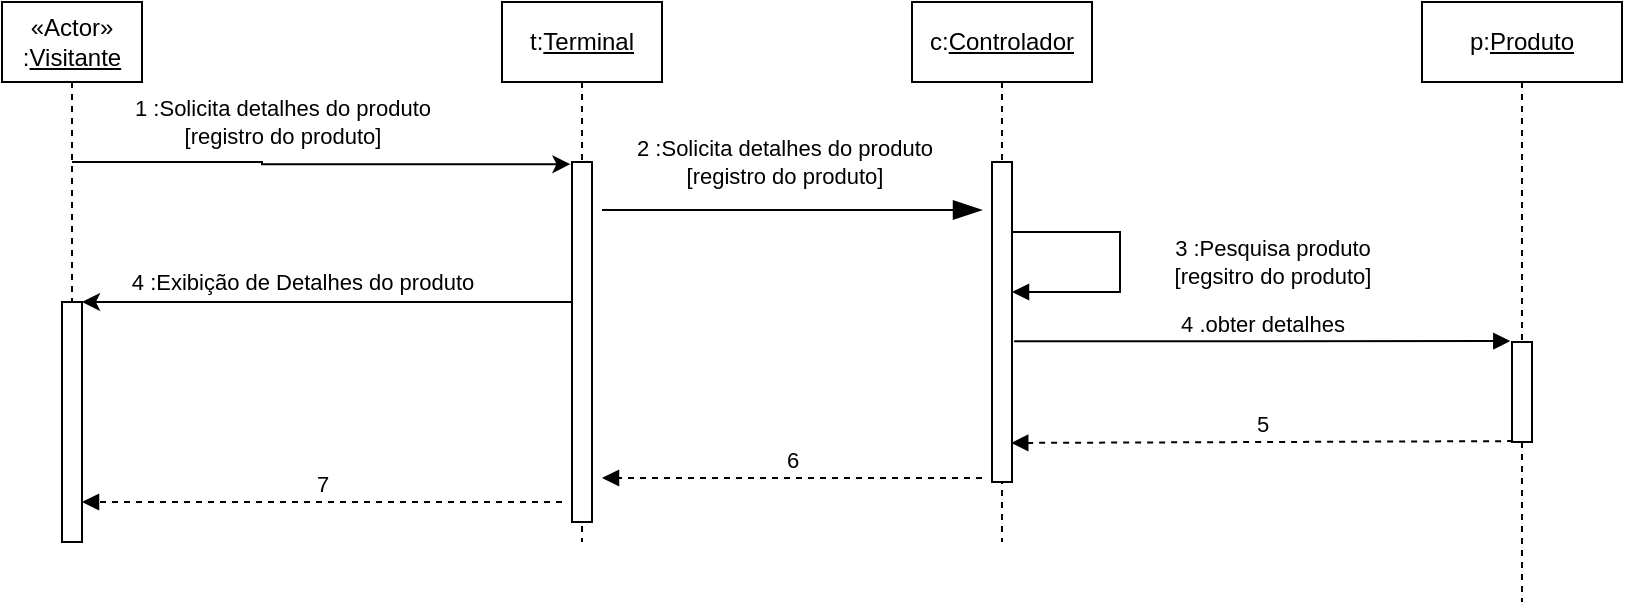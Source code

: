 <mxfile version="20.0.3" type="github">
  <diagram id="eE_6ue5iaBIaWCySbK9c" name="Page-1">
    <mxGraphModel dx="723" dy="401" grid="1" gridSize="10" guides="1" tooltips="1" connect="1" arrows="1" fold="1" page="1" pageScale="1" pageWidth="1169" pageHeight="827" math="0" shadow="0">
      <root>
        <mxCell id="0" />
        <mxCell id="1" parent="0" />
        <mxCell id="sFC9SjDeFBoFBHvGQgBR-1" value="&lt;div&gt;1 :Solicita detalhes do produto&lt;/div&gt;&lt;div&gt;[registro do produto]&lt;br&gt;&lt;/div&gt;" style="edgeStyle=orthogonalEdgeStyle;rounded=0;orthogonalLoop=1;jettySize=auto;html=1;entryX=-0.08;entryY=0.006;entryDx=0;entryDy=0;entryPerimeter=0;" parent="1" source="sFC9SjDeFBoFBHvGQgBR-2" target="sFC9SjDeFBoFBHvGQgBR-6" edge="1">
          <mxGeometry x="-0.154" y="21" relative="1" as="geometry">
            <Array as="points">
              <mxPoint x="260" y="150" />
            </Array>
            <mxPoint as="offset" />
          </mxGeometry>
        </mxCell>
        <mxCell id="sFC9SjDeFBoFBHvGQgBR-2" value="&lt;div&gt;«Actor»&lt;/div&gt;&lt;div&gt;:&lt;u&gt;Visitante&lt;/u&gt;&lt;/div&gt;" style="shape=umlLifeline;perimeter=lifelinePerimeter;whiteSpace=wrap;html=1;container=1;collapsible=0;recursiveResize=0;outlineConnect=0;" parent="1" vertex="1">
          <mxGeometry x="130" y="70" width="70" height="270" as="geometry" />
        </mxCell>
        <mxCell id="sFC9SjDeFBoFBHvGQgBR-3" value="" style="html=1;points=[];perimeter=orthogonalPerimeter;" parent="sFC9SjDeFBoFBHvGQgBR-2" vertex="1">
          <mxGeometry x="30" y="150" width="10" height="120" as="geometry" />
        </mxCell>
        <mxCell id="sFC9SjDeFBoFBHvGQgBR-4" value="4 :Exibição de Detalhes do produto" style="edgeStyle=orthogonalEdgeStyle;rounded=0;orthogonalLoop=1;jettySize=auto;html=1;" parent="1" source="sFC9SjDeFBoFBHvGQgBR-5" edge="1">
          <mxGeometry x="0.118" y="-10" relative="1" as="geometry">
            <mxPoint x="170" y="220" as="targetPoint" />
            <Array as="points">
              <mxPoint x="170" y="220" />
            </Array>
            <mxPoint as="offset" />
          </mxGeometry>
        </mxCell>
        <mxCell id="sFC9SjDeFBoFBHvGQgBR-5" value="t:&lt;u&gt;Terminal&lt;/u&gt;" style="shape=umlLifeline;perimeter=lifelinePerimeter;whiteSpace=wrap;html=1;container=1;collapsible=0;recursiveResize=0;outlineConnect=0;" parent="1" vertex="1">
          <mxGeometry x="380" y="70" width="80" height="270" as="geometry" />
        </mxCell>
        <mxCell id="sFC9SjDeFBoFBHvGQgBR-6" value="" style="html=1;points=[];perimeter=orthogonalPerimeter;" parent="sFC9SjDeFBoFBHvGQgBR-5" vertex="1">
          <mxGeometry x="35" y="80" width="10" height="180" as="geometry" />
        </mxCell>
        <mxCell id="71_Q1x2PJ6GsmB_ZL4Tm-1" value="&lt;div&gt;c:&lt;u&gt;Controlador&lt;/u&gt;&lt;/div&gt;" style="shape=umlLifeline;perimeter=lifelinePerimeter;whiteSpace=wrap;html=1;container=1;collapsible=0;recursiveResize=0;outlineConnect=0;" vertex="1" parent="1">
          <mxGeometry x="585" y="70" width="90" height="270" as="geometry" />
        </mxCell>
        <mxCell id="71_Q1x2PJ6GsmB_ZL4Tm-2" value="" style="html=1;points=[];perimeter=orthogonalPerimeter;" vertex="1" parent="71_Q1x2PJ6GsmB_ZL4Tm-1">
          <mxGeometry x="40" y="80" width="10" height="160" as="geometry" />
        </mxCell>
        <mxCell id="71_Q1x2PJ6GsmB_ZL4Tm-5" value="&lt;div&gt;2 :Solicita detalhes do produto&lt;/div&gt;&lt;div&gt;[registro do produto]&lt;/div&gt;" style="endArrow=blockThin;endFill=1;endSize=12;html=1;rounded=0;" edge="1" parent="1">
          <mxGeometry x="-0.042" y="24" width="160" relative="1" as="geometry">
            <mxPoint x="430" y="174" as="sourcePoint" />
            <mxPoint x="620" y="174" as="targetPoint" />
            <mxPoint as="offset" />
          </mxGeometry>
        </mxCell>
        <mxCell id="71_Q1x2PJ6GsmB_ZL4Tm-3" value="&lt;div&gt;3 :Pesquisa produto&lt;/div&gt;&lt;div&gt;[regsitro do produto]&lt;br&gt;&lt;/div&gt;" style="edgeStyle=orthogonalEdgeStyle;rounded=0;orthogonalLoop=1;jettySize=auto;html=1;endArrow=block;endFill=1;" edge="1" parent="1">
          <mxGeometry y="76" relative="1" as="geometry">
            <mxPoint x="635" y="185" as="sourcePoint" />
            <mxPoint x="635" y="215" as="targetPoint" />
            <Array as="points">
              <mxPoint x="635" y="185" />
              <mxPoint x="689" y="185" />
              <mxPoint x="689" y="215" />
            </Array>
            <mxPoint as="offset" />
          </mxGeometry>
        </mxCell>
        <mxCell id="71_Q1x2PJ6GsmB_ZL4Tm-8" value="p:&lt;u&gt;Produto&lt;/u&gt;" style="shape=umlLifeline;perimeter=lifelinePerimeter;whiteSpace=wrap;html=1;container=1;collapsible=0;recursiveResize=0;outlineConnect=0;" vertex="1" parent="1">
          <mxGeometry x="840" y="70" width="100" height="300" as="geometry" />
        </mxCell>
        <mxCell id="71_Q1x2PJ6GsmB_ZL4Tm-11" value="" style="html=1;points=[];perimeter=orthogonalPerimeter;" vertex="1" parent="71_Q1x2PJ6GsmB_ZL4Tm-8">
          <mxGeometry x="45" y="170" width="10" height="50" as="geometry" />
        </mxCell>
        <mxCell id="71_Q1x2PJ6GsmB_ZL4Tm-9" value="4 .obter detalhes" style="html=1;verticalAlign=bottom;endArrow=block;rounded=0;entryX=-0.086;entryY=-0.009;entryDx=0;entryDy=0;entryPerimeter=0;exitX=1.105;exitY=0.56;exitDx=0;exitDy=0;exitPerimeter=0;" edge="1" parent="1" source="71_Q1x2PJ6GsmB_ZL4Tm-2" target="71_Q1x2PJ6GsmB_ZL4Tm-11">
          <mxGeometry width="80" relative="1" as="geometry">
            <mxPoint x="640" y="240" as="sourcePoint" />
            <mxPoint x="880" y="240" as="targetPoint" />
          </mxGeometry>
        </mxCell>
        <mxCell id="71_Q1x2PJ6GsmB_ZL4Tm-10" value="5" style="html=1;verticalAlign=bottom;endArrow=block;rounded=0;dashed=1;exitX=0.057;exitY=0.991;exitDx=0;exitDy=0;exitPerimeter=0;entryX=0.962;entryY=0.878;entryDx=0;entryDy=0;entryPerimeter=0;" edge="1" parent="1" source="71_Q1x2PJ6GsmB_ZL4Tm-11" target="71_Q1x2PJ6GsmB_ZL4Tm-2">
          <mxGeometry width="80" relative="1" as="geometry">
            <mxPoint x="880" y="290" as="sourcePoint" />
            <mxPoint x="640" y="290" as="targetPoint" />
          </mxGeometry>
        </mxCell>
        <mxCell id="71_Q1x2PJ6GsmB_ZL4Tm-14" value="6" style="html=1;verticalAlign=bottom;endArrow=block;rounded=0;dashed=1;" edge="1" parent="1">
          <mxGeometry width="80" relative="1" as="geometry">
            <mxPoint x="620" y="308" as="sourcePoint" />
            <mxPoint x="430" y="308" as="targetPoint" />
          </mxGeometry>
        </mxCell>
        <mxCell id="71_Q1x2PJ6GsmB_ZL4Tm-15" value="7" style="html=1;verticalAlign=bottom;endArrow=block;rounded=0;dashed=1;" edge="1" parent="1">
          <mxGeometry width="80" relative="1" as="geometry">
            <mxPoint x="410" y="320" as="sourcePoint" />
            <mxPoint x="170" y="320" as="targetPoint" />
          </mxGeometry>
        </mxCell>
      </root>
    </mxGraphModel>
  </diagram>
</mxfile>
